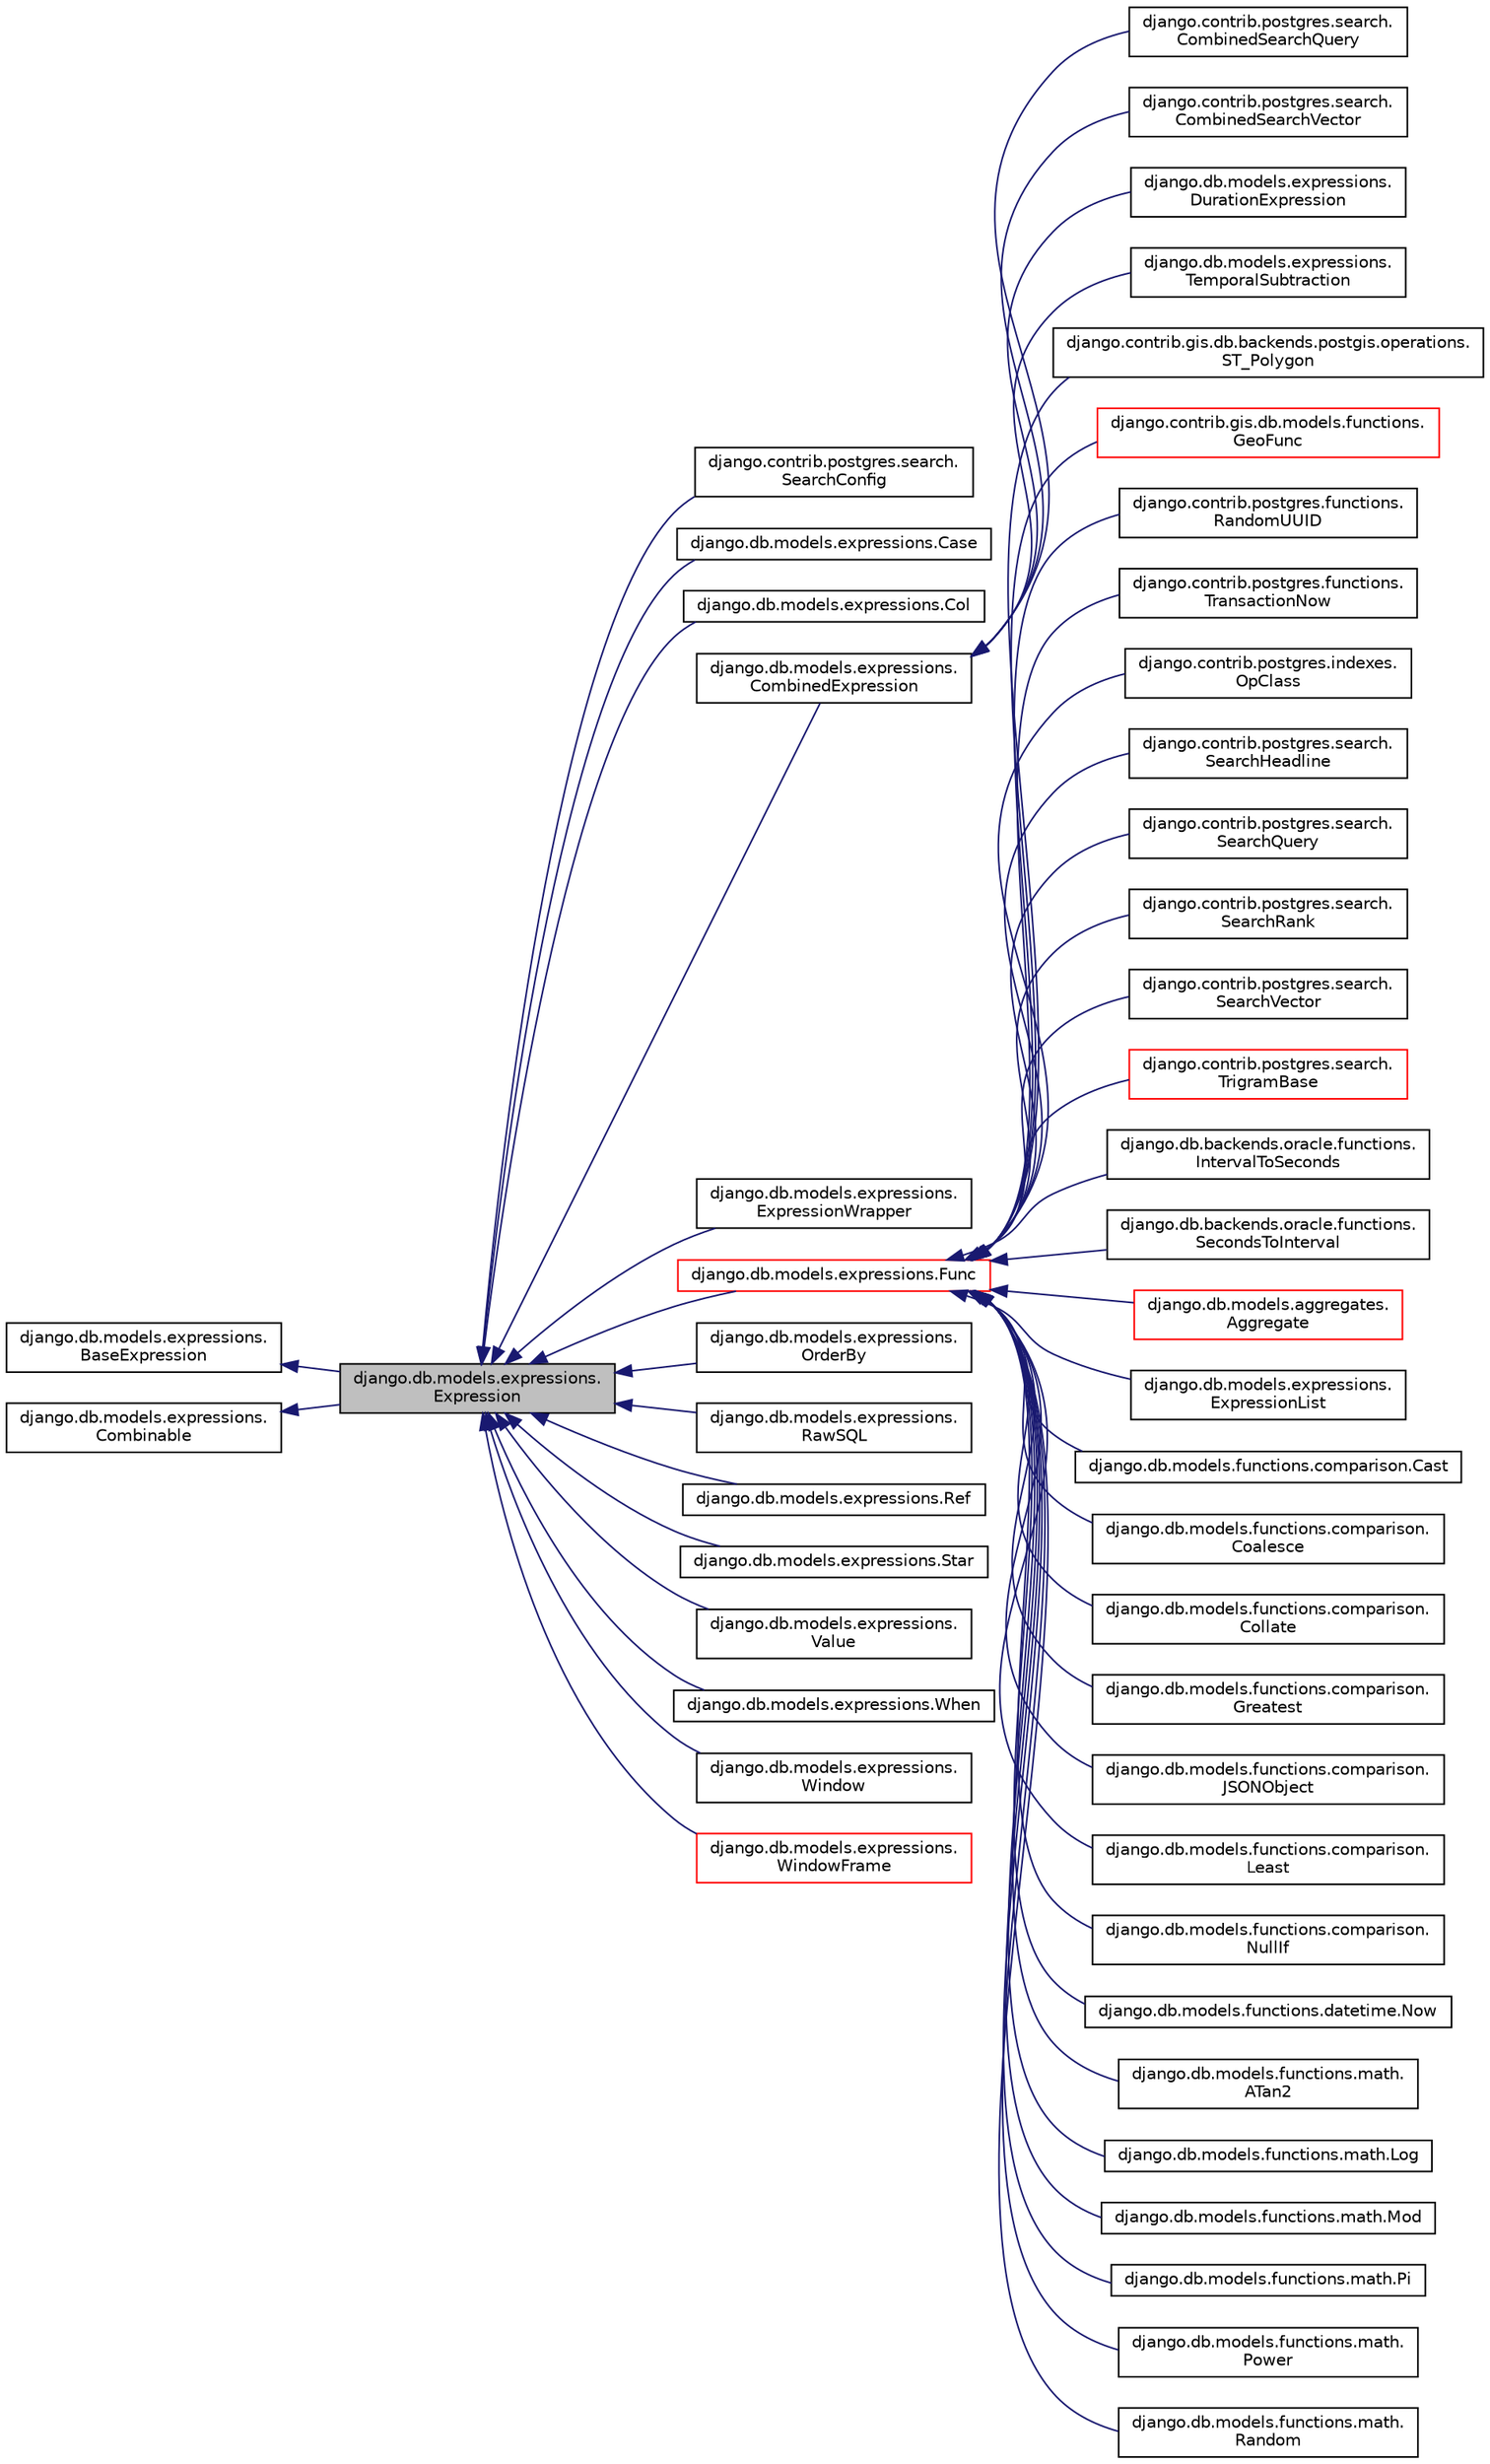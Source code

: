 digraph "django.db.models.expressions.Expression"
{
 // LATEX_PDF_SIZE
  edge [fontname="Helvetica",fontsize="10",labelfontname="Helvetica",labelfontsize="10"];
  node [fontname="Helvetica",fontsize="10",shape=record];
  rankdir="LR";
  Node1 [label="django.db.models.expressions.\lExpression",height=0.2,width=0.4,color="black", fillcolor="grey75", style="filled", fontcolor="black",tooltip=" "];
  Node2 -> Node1 [dir="back",color="midnightblue",fontsize="10",style="solid",fontname="Helvetica"];
  Node2 [label="django.db.models.expressions.\lBaseExpression",height=0.2,width=0.4,color="black", fillcolor="white", style="filled",URL="$classdjango_1_1db_1_1models_1_1expressions_1_1_base_expression.html",tooltip=" "];
  Node3 -> Node1 [dir="back",color="midnightblue",fontsize="10",style="solid",fontname="Helvetica"];
  Node3 [label="django.db.models.expressions.\lCombinable",height=0.2,width=0.4,color="black", fillcolor="white", style="filled",URL="$classdjango_1_1db_1_1models_1_1expressions_1_1_combinable.html",tooltip=" "];
  Node1 -> Node4 [dir="back",color="midnightblue",fontsize="10",style="solid",fontname="Helvetica"];
  Node4 [label="django.contrib.postgres.search.\lSearchConfig",height=0.2,width=0.4,color="black", fillcolor="white", style="filled",URL="$classdjango_1_1contrib_1_1postgres_1_1search_1_1_search_config.html",tooltip=" "];
  Node1 -> Node5 [dir="back",color="midnightblue",fontsize="10",style="solid",fontname="Helvetica"];
  Node5 [label="django.db.models.expressions.Case",height=0.2,width=0.4,color="black", fillcolor="white", style="filled",URL="$classdjango_1_1db_1_1models_1_1expressions_1_1_case.html",tooltip=" "];
  Node1 -> Node6 [dir="back",color="midnightblue",fontsize="10",style="solid",fontname="Helvetica"];
  Node6 [label="django.db.models.expressions.Col",height=0.2,width=0.4,color="black", fillcolor="white", style="filled",URL="$classdjango_1_1db_1_1models_1_1expressions_1_1_col.html",tooltip=" "];
  Node1 -> Node7 [dir="back",color="midnightblue",fontsize="10",style="solid",fontname="Helvetica"];
  Node7 [label="django.db.models.expressions.\lCombinedExpression",height=0.2,width=0.4,color="black", fillcolor="white", style="filled",URL="$classdjango_1_1db_1_1models_1_1expressions_1_1_combined_expression.html",tooltip=" "];
  Node7 -> Node8 [dir="back",color="midnightblue",fontsize="10",style="solid",fontname="Helvetica"];
  Node8 [label="django.contrib.postgres.search.\lCombinedSearchQuery",height=0.2,width=0.4,color="black", fillcolor="white", style="filled",URL="$classdjango_1_1contrib_1_1postgres_1_1search_1_1_combined_search_query.html",tooltip=" "];
  Node7 -> Node9 [dir="back",color="midnightblue",fontsize="10",style="solid",fontname="Helvetica"];
  Node9 [label="django.contrib.postgres.search.\lCombinedSearchVector",height=0.2,width=0.4,color="black", fillcolor="white", style="filled",URL="$classdjango_1_1contrib_1_1postgres_1_1search_1_1_combined_search_vector.html",tooltip=" "];
  Node7 -> Node10 [dir="back",color="midnightblue",fontsize="10",style="solid",fontname="Helvetica"];
  Node10 [label="django.db.models.expressions.\lDurationExpression",height=0.2,width=0.4,color="black", fillcolor="white", style="filled",URL="$classdjango_1_1db_1_1models_1_1expressions_1_1_duration_expression.html",tooltip=" "];
  Node7 -> Node11 [dir="back",color="midnightblue",fontsize="10",style="solid",fontname="Helvetica"];
  Node11 [label="django.db.models.expressions.\lTemporalSubtraction",height=0.2,width=0.4,color="black", fillcolor="white", style="filled",URL="$classdjango_1_1db_1_1models_1_1expressions_1_1_temporal_subtraction.html",tooltip=" "];
  Node1 -> Node12 [dir="back",color="midnightblue",fontsize="10",style="solid",fontname="Helvetica"];
  Node12 [label="django.db.models.expressions.\lExpressionWrapper",height=0.2,width=0.4,color="black", fillcolor="white", style="filled",URL="$classdjango_1_1db_1_1models_1_1expressions_1_1_expression_wrapper.html",tooltip=" "];
  Node1 -> Node13 [dir="back",color="midnightblue",fontsize="10",style="solid",fontname="Helvetica"];
  Node13 [label="django.db.models.expressions.Func",height=0.2,width=0.4,color="red", fillcolor="white", style="filled",URL="$classdjango_1_1db_1_1models_1_1expressions_1_1_func.html",tooltip=" "];
  Node13 -> Node14 [dir="back",color="midnightblue",fontsize="10",style="solid",fontname="Helvetica"];
  Node14 [label="django.contrib.gis.db.backends.postgis.operations.\lST_Polygon",height=0.2,width=0.4,color="black", fillcolor="white", style="filled",URL="$classdjango_1_1contrib_1_1gis_1_1db_1_1backends_1_1postgis_1_1operations_1_1_s_t___polygon.html",tooltip=" "];
  Node13 -> Node15 [dir="back",color="midnightblue",fontsize="10",style="solid",fontname="Helvetica"];
  Node15 [label="django.contrib.gis.db.models.functions.\lGeoFunc",height=0.2,width=0.4,color="red", fillcolor="white", style="filled",URL="$classdjango_1_1contrib_1_1gis_1_1db_1_1models_1_1functions_1_1_geo_func.html",tooltip=" "];
  Node13 -> Node50 [dir="back",color="midnightblue",fontsize="10",style="solid",fontname="Helvetica"];
  Node50 [label="django.contrib.postgres.functions.\lRandomUUID",height=0.2,width=0.4,color="black", fillcolor="white", style="filled",URL="$classdjango_1_1contrib_1_1postgres_1_1functions_1_1_random_u_u_i_d.html",tooltip=" "];
  Node13 -> Node51 [dir="back",color="midnightblue",fontsize="10",style="solid",fontname="Helvetica"];
  Node51 [label="django.contrib.postgres.functions.\lTransactionNow",height=0.2,width=0.4,color="black", fillcolor="white", style="filled",URL="$classdjango_1_1contrib_1_1postgres_1_1functions_1_1_transaction_now.html",tooltip=" "];
  Node13 -> Node52 [dir="back",color="midnightblue",fontsize="10",style="solid",fontname="Helvetica"];
  Node52 [label="django.contrib.postgres.indexes.\lOpClass",height=0.2,width=0.4,color="black", fillcolor="white", style="filled",URL="$classdjango_1_1contrib_1_1postgres_1_1indexes_1_1_op_class.html",tooltip=" "];
  Node13 -> Node53 [dir="back",color="midnightblue",fontsize="10",style="solid",fontname="Helvetica"];
  Node53 [label="django.contrib.postgres.search.\lSearchHeadline",height=0.2,width=0.4,color="black", fillcolor="white", style="filled",URL="$classdjango_1_1contrib_1_1postgres_1_1search_1_1_search_headline.html",tooltip=" "];
  Node13 -> Node54 [dir="back",color="midnightblue",fontsize="10",style="solid",fontname="Helvetica"];
  Node54 [label="django.contrib.postgres.search.\lSearchQuery",height=0.2,width=0.4,color="black", fillcolor="white", style="filled",URL="$classdjango_1_1contrib_1_1postgres_1_1search_1_1_search_query.html",tooltip=" "];
  Node13 -> Node55 [dir="back",color="midnightblue",fontsize="10",style="solid",fontname="Helvetica"];
  Node55 [label="django.contrib.postgres.search.\lSearchRank",height=0.2,width=0.4,color="black", fillcolor="white", style="filled",URL="$classdjango_1_1contrib_1_1postgres_1_1search_1_1_search_rank.html",tooltip=" "];
  Node13 -> Node56 [dir="back",color="midnightblue",fontsize="10",style="solid",fontname="Helvetica"];
  Node56 [label="django.contrib.postgres.search.\lSearchVector",height=0.2,width=0.4,color="black", fillcolor="white", style="filled",URL="$classdjango_1_1contrib_1_1postgres_1_1search_1_1_search_vector.html",tooltip=" "];
  Node13 -> Node57 [dir="back",color="midnightblue",fontsize="10",style="solid",fontname="Helvetica"];
  Node57 [label="django.contrib.postgres.search.\lTrigramBase",height=0.2,width=0.4,color="red", fillcolor="white", style="filled",URL="$classdjango_1_1contrib_1_1postgres_1_1search_1_1_trigram_base.html",tooltip=" "];
  Node13 -> Node60 [dir="back",color="midnightblue",fontsize="10",style="solid",fontname="Helvetica"];
  Node60 [label="django.db.backends.oracle.functions.\lIntervalToSeconds",height=0.2,width=0.4,color="black", fillcolor="white", style="filled",URL="$classdjango_1_1db_1_1backends_1_1oracle_1_1functions_1_1_interval_to_seconds.html",tooltip=" "];
  Node13 -> Node61 [dir="back",color="midnightblue",fontsize="10",style="solid",fontname="Helvetica"];
  Node61 [label="django.db.backends.oracle.functions.\lSecondsToInterval",height=0.2,width=0.4,color="black", fillcolor="white", style="filled",URL="$classdjango_1_1db_1_1backends_1_1oracle_1_1functions_1_1_seconds_to_interval.html",tooltip=" "];
  Node13 -> Node62 [dir="back",color="midnightblue",fontsize="10",style="solid",fontname="Helvetica"];
  Node62 [label="django.db.models.aggregates.\lAggregate",height=0.2,width=0.4,color="red", fillcolor="white", style="filled",URL="$classdjango_1_1db_1_1models_1_1aggregates_1_1_aggregate.html",tooltip=" "];
  Node13 -> Node95 [dir="back",color="midnightblue",fontsize="10",style="solid",fontname="Helvetica"];
  Node95 [label="django.db.models.expressions.\lExpressionList",height=0.2,width=0.4,color="black", fillcolor="white", style="filled",URL="$classdjango_1_1db_1_1models_1_1expressions_1_1_expression_list.html",tooltip=" "];
  Node13 -> Node96 [dir="back",color="midnightblue",fontsize="10",style="solid",fontname="Helvetica"];
  Node96 [label="django.db.models.functions.comparison.Cast",height=0.2,width=0.4,color="black", fillcolor="white", style="filled",URL="$classdjango_1_1db_1_1models_1_1functions_1_1comparison_1_1_cast.html",tooltip=" "];
  Node13 -> Node97 [dir="back",color="midnightblue",fontsize="10",style="solid",fontname="Helvetica"];
  Node97 [label="django.db.models.functions.comparison.\lCoalesce",height=0.2,width=0.4,color="black", fillcolor="white", style="filled",URL="$classdjango_1_1db_1_1models_1_1functions_1_1comparison_1_1_coalesce.html",tooltip=" "];
  Node13 -> Node98 [dir="back",color="midnightblue",fontsize="10",style="solid",fontname="Helvetica"];
  Node98 [label="django.db.models.functions.comparison.\lCollate",height=0.2,width=0.4,color="black", fillcolor="white", style="filled",URL="$classdjango_1_1db_1_1models_1_1functions_1_1comparison_1_1_collate.html",tooltip=" "];
  Node13 -> Node99 [dir="back",color="midnightblue",fontsize="10",style="solid",fontname="Helvetica"];
  Node99 [label="django.db.models.functions.comparison.\lGreatest",height=0.2,width=0.4,color="black", fillcolor="white", style="filled",URL="$classdjango_1_1db_1_1models_1_1functions_1_1comparison_1_1_greatest.html",tooltip=" "];
  Node13 -> Node100 [dir="back",color="midnightblue",fontsize="10",style="solid",fontname="Helvetica"];
  Node100 [label="django.db.models.functions.comparison.\lJSONObject",height=0.2,width=0.4,color="black", fillcolor="white", style="filled",URL="$classdjango_1_1db_1_1models_1_1functions_1_1comparison_1_1_j_s_o_n_object.html",tooltip=" "];
  Node13 -> Node101 [dir="back",color="midnightblue",fontsize="10",style="solid",fontname="Helvetica"];
  Node101 [label="django.db.models.functions.comparison.\lLeast",height=0.2,width=0.4,color="black", fillcolor="white", style="filled",URL="$classdjango_1_1db_1_1models_1_1functions_1_1comparison_1_1_least.html",tooltip=" "];
  Node13 -> Node102 [dir="back",color="midnightblue",fontsize="10",style="solid",fontname="Helvetica"];
  Node102 [label="django.db.models.functions.comparison.\lNullIf",height=0.2,width=0.4,color="black", fillcolor="white", style="filled",URL="$classdjango_1_1db_1_1models_1_1functions_1_1comparison_1_1_null_if.html",tooltip=" "];
  Node13 -> Node103 [dir="back",color="midnightblue",fontsize="10",style="solid",fontname="Helvetica"];
  Node103 [label="django.db.models.functions.datetime.Now",height=0.2,width=0.4,color="black", fillcolor="white", style="filled",URL="$classdjango_1_1db_1_1models_1_1functions_1_1datetime_1_1_now.html",tooltip=" "];
  Node13 -> Node104 [dir="back",color="midnightblue",fontsize="10",style="solid",fontname="Helvetica"];
  Node104 [label="django.db.models.functions.math.\lATan2",height=0.2,width=0.4,color="black", fillcolor="white", style="filled",URL="$classdjango_1_1db_1_1models_1_1functions_1_1math_1_1_a_tan2.html",tooltip=" "];
  Node13 -> Node105 [dir="back",color="midnightblue",fontsize="10",style="solid",fontname="Helvetica"];
  Node105 [label="django.db.models.functions.math.Log",height=0.2,width=0.4,color="black", fillcolor="white", style="filled",URL="$classdjango_1_1db_1_1models_1_1functions_1_1math_1_1_log.html",tooltip=" "];
  Node13 -> Node106 [dir="back",color="midnightblue",fontsize="10",style="solid",fontname="Helvetica"];
  Node106 [label="django.db.models.functions.math.Mod",height=0.2,width=0.4,color="black", fillcolor="white", style="filled",URL="$classdjango_1_1db_1_1models_1_1functions_1_1math_1_1_mod.html",tooltip=" "];
  Node13 -> Node107 [dir="back",color="midnightblue",fontsize="10",style="solid",fontname="Helvetica"];
  Node107 [label="django.db.models.functions.math.Pi",height=0.2,width=0.4,color="black", fillcolor="white", style="filled",URL="$classdjango_1_1db_1_1models_1_1functions_1_1math_1_1_pi.html",tooltip=" "];
  Node13 -> Node108 [dir="back",color="midnightblue",fontsize="10",style="solid",fontname="Helvetica"];
  Node108 [label="django.db.models.functions.math.\lPower",height=0.2,width=0.4,color="black", fillcolor="white", style="filled",URL="$classdjango_1_1db_1_1models_1_1functions_1_1math_1_1_power.html",tooltip=" "];
  Node13 -> Node109 [dir="back",color="midnightblue",fontsize="10",style="solid",fontname="Helvetica"];
  Node109 [label="django.db.models.functions.math.\lRandom",height=0.2,width=0.4,color="black", fillcolor="white", style="filled",URL="$classdjango_1_1db_1_1models_1_1functions_1_1math_1_1_random.html",tooltip=" "];
  Node1 -> Node200 [dir="back",color="midnightblue",fontsize="10",style="solid",fontname="Helvetica"];
  Node200 [label="django.db.models.expressions.\lOrderBy",height=0.2,width=0.4,color="black", fillcolor="white", style="filled",URL="$classdjango_1_1db_1_1models_1_1expressions_1_1_order_by.html",tooltip=" "];
  Node1 -> Node201 [dir="back",color="midnightblue",fontsize="10",style="solid",fontname="Helvetica"];
  Node201 [label="django.db.models.expressions.\lRawSQL",height=0.2,width=0.4,color="black", fillcolor="white", style="filled",URL="$classdjango_1_1db_1_1models_1_1expressions_1_1_raw_s_q_l.html",tooltip=" "];
  Node1 -> Node202 [dir="back",color="midnightblue",fontsize="10",style="solid",fontname="Helvetica"];
  Node202 [label="django.db.models.expressions.Ref",height=0.2,width=0.4,color="black", fillcolor="white", style="filled",URL="$classdjango_1_1db_1_1models_1_1expressions_1_1_ref.html",tooltip=" "];
  Node1 -> Node203 [dir="back",color="midnightblue",fontsize="10",style="solid",fontname="Helvetica"];
  Node203 [label="django.db.models.expressions.Star",height=0.2,width=0.4,color="black", fillcolor="white", style="filled",URL="$classdjango_1_1db_1_1models_1_1expressions_1_1_star.html",tooltip=" "];
  Node1 -> Node204 [dir="back",color="midnightblue",fontsize="10",style="solid",fontname="Helvetica"];
  Node204 [label="django.db.models.expressions.\lValue",height=0.2,width=0.4,color="black", fillcolor="white", style="filled",URL="$classdjango_1_1db_1_1models_1_1expressions_1_1_value.html",tooltip=" "];
  Node1 -> Node205 [dir="back",color="midnightblue",fontsize="10",style="solid",fontname="Helvetica"];
  Node205 [label="django.db.models.expressions.When",height=0.2,width=0.4,color="black", fillcolor="white", style="filled",URL="$classdjango_1_1db_1_1models_1_1expressions_1_1_when.html",tooltip=" "];
  Node1 -> Node206 [dir="back",color="midnightblue",fontsize="10",style="solid",fontname="Helvetica"];
  Node206 [label="django.db.models.expressions.\lWindow",height=0.2,width=0.4,color="black", fillcolor="white", style="filled",URL="$classdjango_1_1db_1_1models_1_1expressions_1_1_window.html",tooltip=" "];
  Node1 -> Node207 [dir="back",color="midnightblue",fontsize="10",style="solid",fontname="Helvetica"];
  Node207 [label="django.db.models.expressions.\lWindowFrame",height=0.2,width=0.4,color="red", fillcolor="white", style="filled",URL="$classdjango_1_1db_1_1models_1_1expressions_1_1_window_frame.html",tooltip=" "];
}

